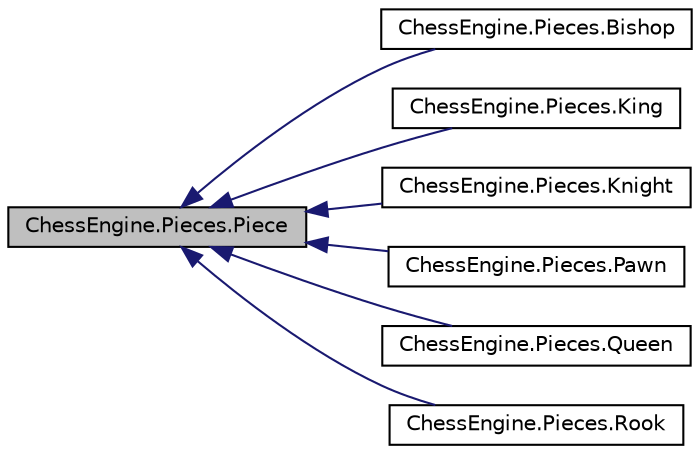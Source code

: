 digraph G
{
  edge [fontname="Helvetica",fontsize="10",labelfontname="Helvetica",labelfontsize="10"];
  node [fontname="Helvetica",fontsize="10",shape=record];
  rankdir=LR;
  Node1 [label="ChessEngine.Pieces.Piece",height=0.2,width=0.4,color="black", fillcolor="grey75", style="filled" fontcolor="black"];
  Node1 -> Node2 [dir=back,color="midnightblue",fontsize="10",style="solid",fontname="Helvetica"];
  Node2 [label="ChessEngine.Pieces.Bishop",height=0.2,width=0.4,color="black", fillcolor="white", style="filled",URL="$class_chess_engine_1_1_pieces_1_1_bishop.html"];
  Node1 -> Node3 [dir=back,color="midnightblue",fontsize="10",style="solid",fontname="Helvetica"];
  Node3 [label="ChessEngine.Pieces.King",height=0.2,width=0.4,color="black", fillcolor="white", style="filled",URL="$class_chess_engine_1_1_pieces_1_1_king.html"];
  Node1 -> Node4 [dir=back,color="midnightblue",fontsize="10",style="solid",fontname="Helvetica"];
  Node4 [label="ChessEngine.Pieces.Knight",height=0.2,width=0.4,color="black", fillcolor="white", style="filled",URL="$class_chess_engine_1_1_pieces_1_1_knight.html"];
  Node1 -> Node5 [dir=back,color="midnightblue",fontsize="10",style="solid",fontname="Helvetica"];
  Node5 [label="ChessEngine.Pieces.Pawn",height=0.2,width=0.4,color="black", fillcolor="white", style="filled",URL="$class_chess_engine_1_1_pieces_1_1_pawn.html"];
  Node1 -> Node6 [dir=back,color="midnightblue",fontsize="10",style="solid",fontname="Helvetica"];
  Node6 [label="ChessEngine.Pieces.Queen",height=0.2,width=0.4,color="black", fillcolor="white", style="filled",URL="$class_chess_engine_1_1_pieces_1_1_queen.html"];
  Node1 -> Node7 [dir=back,color="midnightblue",fontsize="10",style="solid",fontname="Helvetica"];
  Node7 [label="ChessEngine.Pieces.Rook",height=0.2,width=0.4,color="black", fillcolor="white", style="filled",URL="$class_chess_engine_1_1_pieces_1_1_rook.html"];
}
